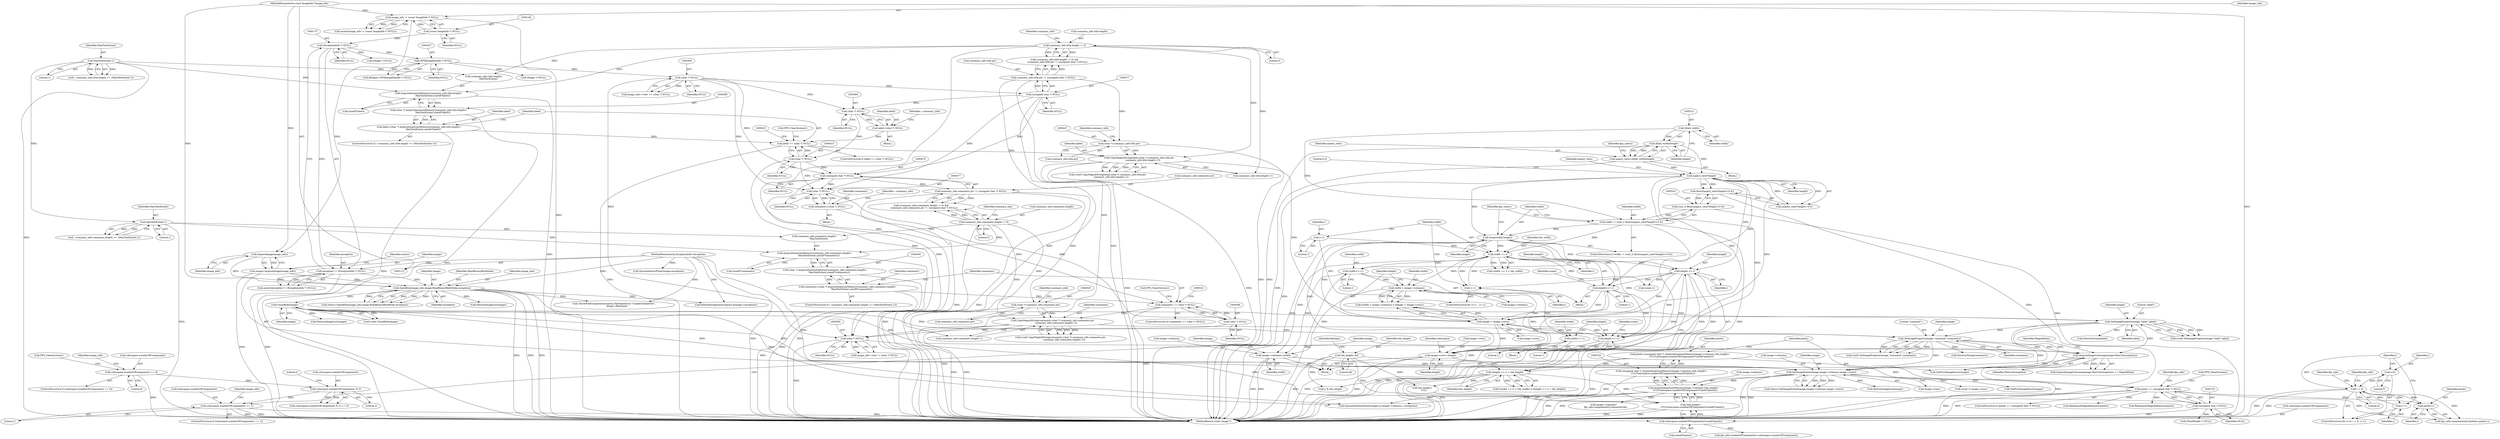 digraph "0_ImageMagick_f6e9d0d9955e85bdd7540b251cd50d598dacc5e6_19@pointer" {
"1000818" [label="(Call,pixels+i)"];
"1000720" [label="(Call,pixels == (unsigned char *) NULL)"];
"1000700" [label="(Call,pixels=(unsigned char *) AcquireQuantumMemory(image->columns,(tile_height+\n    1UL)*colorspace.numberOfComponents*sizeof(*pixels)))"];
"1000702" [label="(Call,(unsigned char *) AcquireQuantumMemory(image->columns,(tile_height+\n    1UL)*colorspace.numberOfComponents*sizeof(*pixels)))"];
"1000704" [label="(Call,AcquireQuantumMemory(image->columns,(tile_height+\n    1UL)*colorspace.numberOfComponents*sizeof(*pixels)))"];
"1000678" [label="(Call,SetImageExtent(image,image->columns,image->rows))"];
"1000535" [label="(Call,SetImageProperty(image,\"comment\",comments))"];
"1000209" [label="(Call,CloseBlob(image))"];
"1000189" [label="(Call,OpenBlob(image_info,image,ReadBinaryBlobMode,exception))"];
"1000185" [label="(Call,AcquireImage(image_info))"];
"1000145" [label="(Call,image_info != (const ImageInfo *) NULL)"];
"1000113" [label="(MethodParameterIn,const ImageInfo *image_info)"];
"1000147" [label="(Call,(const ImageInfo *) NULL)"];
"1000183" [label="(Call,image=AcquireImage(image_info))"];
"1000172" [label="(Call,exception != (ExceptionInfo *) NULL)"];
"1000114" [label="(MethodParameterIn,ExceptionInfo *exception)"];
"1000174" [label="(Call,(ExceptionInfo *) NULL)"];
"1000442" [label="(Call,SetImageProperty(image,\"label\",label))"];
"1000424" [label="(Call,CopyMagickString(label,(char *) summary_info.title.ptr,\n          summary_info.title.length+1))"];
"1000412" [label="(Call,label == (char *) NULL)"];
"1000396" [label="(Call,label=(char *) AcquireQuantumMemory(summary_info.title.length+\n            MaxTextExtent,sizeof(*label)))"];
"1000398" [label="(Call,(char *) AcquireQuantumMemory(summary_info.title.length+\n            MaxTextExtent,sizeof(*label)))"];
"1000400" [label="(Call,AcquireQuantumMemory(summary_info.title.length+\n            MaxTextExtent,sizeof(*label)))"];
"1000363" [label="(Call,summary_info.title.length != 0)"];
"1000393" [label="(Call,MaxTextExtent-1)"];
"1000381" [label="(Call,label=(char *) NULL)"];
"1000383" [label="(Call,(char *) NULL)"];
"1000303" [label="(Call,(char *) NULL)"];
"1000246" [label="(Call,(FPXImageHandle *) NULL)"];
"1000376" [label="(Call,(unsigned char *) NULL)"];
"1000414" [label="(Call,(char *) NULL)"];
"1000426" [label="(Call,(char *) summary_info.title.ptr)"];
"1000370" [label="(Call,summary_info.title.ptr != (unsigned char *) NULL)"];
"1000517" [label="(Call,CopyMagickString(comments,(char *) summary_info.comments.ptr,\n          summary_info.comments.length+1))"];
"1000505" [label="(Call,comments == (char *) NULL)"];
"1000474" [label="(Call,comments=(char *) NULL)"];
"1000476" [label="(Call,(char *) NULL)"];
"1000469" [label="(Call,(unsigned char *) NULL)"];
"1000489" [label="(Call,comments=(char *) AcquireQuantumMemory(summary_info.comments.length+\n            MaxTextExtent,sizeof(*comments)))"];
"1000491" [label="(Call,(char *) AcquireQuantumMemory(summary_info.comments.length+\n            MaxTextExtent,sizeof(*comments)))"];
"1000493" [label="(Call,AcquireQuantumMemory(summary_info.comments.length+\n            MaxTextExtent,sizeof(*comments)))"];
"1000456" [label="(Call,summary_info.comments.length != 0)"];
"1000486" [label="(Call,MaxTextExtent-1)"];
"1000507" [label="(Call,(char *) NULL)"];
"1000519" [label="(Call,(char *) summary_info.comments.ptr)"];
"1000463" [label="(Call,summary_info.comments.ptr != (unsigned char *) NULL)"];
"1000652" [label="(Call,AcquireImageColormap(image,MaxColormapSize))"];
"1000620" [label="(Call,image->columns=width)"];
"1000578" [label="(Call,width>>=1)"];
"1000552" [label="(Call,width >> i)"];
"1000329" [label="(Call,width != (size_t) floor((aspect_ratio*height)+0.5))"];
"1000311" [label="(Call,(float) width)"];
"1000331" [label="(Call,(size_t) floor((aspect_ratio*height)+0.5))"];
"1000333" [label="(Call,floor((aspect_ratio*height)+0.5))"];
"1000335" [label="(Call,aspect_ratio*height)"];
"1000308" [label="(Call,aspect_ratio=(float) width/height)"];
"1000310" [label="(Call,(float) width/height)"];
"1000339" [label="(Call,Swap(width,height))"];
"1000547" [label="(Call,i++)"];
"1000557" [label="(Call,height >> i)"];
"1000544" [label="(Call,i=1)"];
"1000596" [label="(Call,width > image->columns)"];
"1000607" [label="(Call,width>>=1)"];
"1000625" [label="(Call,image->rows=height)"];
"1000601" [label="(Call,height > image->rows)"];
"1000610" [label="(Call,height>>=1)"];
"1000581" [label="(Call,height>>=1)"];
"1000708" [label="(Call,(tile_height+\n    1UL)*colorspace.numberOfComponents*sizeof(*pixels))"];
"1000556" [label="(Call,(height >> i) < tile_height)"];
"1000241" [label="(Call,tile_height=64)"];
"1000712" [label="(Call,colorspace.numberOfComponents*sizeof(*pixels))"];
"1000644" [label="(Call,colorspace.numberOfComponents == 1)"];
"1000632" [label="(Call,colorspace.numberOfComponents % 2)"];
"1000288" [label="(Call,colorspace.numberOfComponents == 0)"];
"1000722" [label="(Call,(unsigned char *) NULL)"];
"1000591" [label="(Call,(char *) NULL)"];
"1000745" [label="(Call,i < 4)"];
"1000748" [label="(Call,i++)"];
"1000742" [label="(Call,i=0)"];
"1000422" [label="(Call,(void) CopyMagickString(label,(char *) summary_info.title.ptr,\n          summary_info.title.length+1))"];
"1000700" [label="(Call,pixels=(unsigned char *) AcquireQuantumMemory(image->columns,(tile_height+\n    1UL)*colorspace.numberOfComponents*sizeof(*pixels)))"];
"1000490" [label="(Identifier,comments)"];
"1000433" [label="(Call,summary_info.title.length+1)"];
"1000171" [label="(Call,assert(exception != (ExceptionInfo *) NULL))"];
"1000193" [label="(Identifier,exception)"];
"1000577" [label="(Block,)"];
"1000491" [label="(Call,(char *) AcquireQuantumMemory(summary_info.comments.length+\n            MaxTextExtent,sizeof(*comments)))"];
"1000387" [label="(Call,~summary_info.title.length >= (MaxTextExtent-1))"];
"1000621" [label="(Call,image->columns)"];
"1000401" [label="(Call,summary_info.title.length+\n            MaxTextExtent)"];
"1000287" [label="(ControlStructure,if (colorspace.numberOfComponents == 0))"];
"1000726" [label="(Call,FPX_ClearSystem())"];
"1000184" [label="(Identifier,image)"];
"1000400" [label="(Call,AcquireQuantumMemory(summary_info.title.length+\n            MaxTextExtent,sizeof(*label)))"];
"1000518" [label="(Identifier,comments)"];
"1000330" [label="(Identifier,width)"];
"1000799" [label="(Call,image->columns*\n      fpx_info.components[i].columnStride)"];
"1000440" [label="(Call,(void) SetImageProperty(image,\"label\",label))"];
"1000606" [label="(Block,)"];
"1000550" [label="(Call,((width >> i) < tile_width) || ((height >> i) < tile_height))"];
"1000634" [label="(Identifier,colorspace)"];
"1000479" [label="(ControlStructure,if (~summary_info.comments.length >= (MaxTextExtent-1)))"];
"1000448" [label="(Call,DestroyString(label))"];
"1000537" [label="(Literal,\"comment\")"];
"1000541" [label="(Call,DestroyString(comments))"];
"1000210" [label="(Identifier,image)"];
"1000624" [label="(Identifier,width)"];
"1000551" [label="(Call,(width >> i) < tile_width)"];
"1000243" [label="(Literal,64)"];
"1000242" [label="(Identifier,tile_height)"];
"1000272" [label="(Call,ThrowFileException(exception,FileOpenError,\"UnableToOpenFile\",\n        image->filename))"];
"1000747" [label="(Literal,4)"];
"1000186" [label="(Identifier,image_info)"];
"1000674" [label="(Call,GetFirstImageInList(image))"];
"1000507" [label="(Call,(char *) NULL)"];
"1000335" [label="(Call,aspect_ratio*height)"];
"1000336" [label="(Identifier,aspect_ratio)"];
"1000390" [label="(Identifier,~summary_info)"];
"1000608" [label="(Identifier,width)"];
"1000820" [label="(Identifier,i)"];
"1000188" [label="(Identifier,status)"];
"1000645" [label="(Call,colorspace.numberOfComponents)"];
"1000187" [label="(Call,status=OpenBlob(image_info,image,ReadBinaryBlobMode,exception))"];
"1000341" [label="(Identifier,height)"];
"1000636" [label="(Literal,2)"];
"1000742" [label="(Call,i=0)"];
"1000338" [label="(Literal,0.5)"];
"1000183" [label="(Call,image=AcquireImage(image_info))"];
"1000611" [label="(Identifier,height)"];
"1000328" [label="(ControlStructure,if (width != (size_t) floor((aspect_ratio*height)+0.5)))"];
"1000301" [label="(Identifier,image_info)"];
"1000486" [label="(Call,MaxTextExtent-1)"];
"1000601" [label="(Call,height > image->rows)"];
"1000517" [label="(Call,CopyMagickString(comments,(char *) summary_info.comments.ptr,\n          summary_info.comments.length+1))"];
"1000545" [label="(Identifier,i)"];
"1000538" [label="(Identifier,comments)"];
"1000475" [label="(Identifier,comments)"];
"1000736" [label="(Identifier,fpx_info)"];
"1000471" [label="(Identifier,NULL)"];
"1000314" [label="(Identifier,height)"];
"1000172" [label="(Call,exception != (ExceptionInfo *) NULL)"];
"1000722" [label="(Call,(unsigned char *) NULL)"];
"1000556" [label="(Call,(height >> i) < tile_height)"];
"1000382" [label="(Identifier,label)"];
"1000244" [label="(Call,flashpix=(FPXImageHandle *) NULL)"];
"1000281" [label="(Call,DestroyImageList(image))"];
"1000413" [label="(Identifier,label)"];
"1000603" [label="(Call,image->rows)"];
"1000743" [label="(Identifier,i)"];
"1000174" [label="(Call,(ExceptionInfo *) NULL)"];
"1001037" [label="(Call,RelinquishMagickMemory(pixels))"];
"1000248" [label="(Identifier,NULL)"];
"1000204" [label="(Call,(Image *) NULL)"];
"1000629" [label="(Identifier,height)"];
"1000288" [label="(Call,colorspace.numberOfComponents == 0)"];
"1000955" [label="(Call,y % tile_height)"];
"1000596" [label="(Call,width > image->columns)"];
"1000678" [label="(Call,SetImageExtent(image,image->columns,image->rows))"];
"1000176" [label="(Identifier,NULL)"];
"1000478" [label="(Identifier,NULL)"];
"1000362" [label="(Call,(summary_info.title.length != 0) &&\n        (summary_info.title.ptr != (unsigned char *) NULL))"];
"1000147" [label="(Call,(const ImageInfo *) NULL)"];
"1000708" [label="(Call,(tile_height+\n    1UL)*colorspace.numberOfComponents*sizeof(*pixels))"];
"1000146" [label="(Identifier,image_info)"];
"1000536" [label="(Identifier,image)"];
"1000933" [label="(Call,QueueAuthenticPixels(image,0,y,image->columns,1,exception))"];
"1000716" [label="(Call,sizeof(*pixels))"];
"1000744" [label="(Literal,0)"];
"1000643" [label="(ControlStructure,if (colorspace.numberOfComponents == 1))"];
"1000414" [label="(Call,(char *) NULL)"];
"1000306" [label="(Block,)"];
"1000691" [label="(Call,InheritException(exception,&image->exception))"];
"1000810" [label="(Call,fpx_info.components[i].theData=pixels+i)"];
"1000676" [label="(Call,status=SetImageExtent(image,image->columns,image->rows))"];
"1000555" [label="(Identifier,tile_width)"];
"1000609" [label="(Literal,1)"];
"1000474" [label="(Call,comments=(char *) NULL)"];
"1000543" [label="(ControlStructure,for (i=1; ; i++))"];
"1000408" [label="(Call,sizeof(*label))"];
"1000552" [label="(Call,width >> i)"];
"1000241" [label="(Call,tile_height=64)"];
"1000311" [label="(Call,(float) width)"];
"1000712" [label="(Call,colorspace.numberOfComponents*sizeof(*pixels))"];
"1000597" [label="(Identifier,width)"];
"1000548" [label="(Identifier,i)"];
"1000633" [label="(Call,colorspace.numberOfComponents)"];
"1000745" [label="(Call,i < 4)"];
"1000292" [label="(Literal,0)"];
"1000529" [label="(Identifier,summary_info)"];
"1000578" [label="(Call,width>>=1)"];
"1000544" [label="(Call,i=1)"];
"1000713" [label="(Call,colorspace.numberOfComponents)"];
"1000626" [label="(Call,image->rows)"];
"1000704" [label="(Call,AcquireQuantumMemory(image->columns,(tile_height+\n    1UL)*colorspace.numberOfComponents*sizeof(*pixels)))"];
"1000535" [label="(Call,SetImageProperty(image,\"comment\",comments))"];
"1000284" [label="(Call,(Image *) NULL)"];
"1000464" [label="(Call,summary_info.comments.ptr)"];
"1000610" [label="(Call,height>>=1)"];
"1000371" [label="(Call,summary_info.title.ptr)"];
"1000115" [label="(Block,)"];
"1000724" [label="(Identifier,NULL)"];
"1000526" [label="(Call,summary_info.comments.length+1)"];
"1000521" [label="(Call,summary_info.comments.ptr)"];
"1000331" [label="(Call,(size_t) floor((aspect_ratio*height)+0.5))"];
"1000654" [label="(Identifier,MaxColormapSize)"];
"1000337" [label="(Identifier,height)"];
"1000546" [label="(Literal,1)"];
"1000581" [label="(Call,height>>=1)"];
"1000416" [label="(Identifier,NULL)"];
"1000637" [label="(Literal,0)"];
"1000173" [label="(Identifier,exception)"];
"1001194" [label="(Call,SyncAuthenticPixels(image,exception))"];
"1000719" [label="(ControlStructure,if (pixels == (unsigned char *) NULL))"];
"1000680" [label="(Call,image->columns)"];
"1000376" [label="(Call,(unsigned char *) NULL)"];
"1000720" [label="(Call,pixels == (unsigned char *) NULL)"];
"1000299" [label="(Call,image_info->view == (char *) NULL)"];
"1000511" [label="(Call,FPX_ClearSystem())"];
"1000648" [label="(Literal,1)"];
"1000113" [label="(MethodParameterIn,const ImageInfo *image_info)"];
"1000428" [label="(Call,summary_info.title.ptr)"];
"1000945" [label="(Call,(PixelPacket *) NULL)"];
"1000748" [label="(Call,i++)"];
"1000385" [label="(Identifier,NULL)"];
"1000386" [label="(ControlStructure,if (~summary_info.title.length >= (MaxTextExtent-1)))"];
"1000505" [label="(Call,comments == (char *) NULL)"];
"1000515" [label="(Call,(void) CopyMagickString(comments,(char *) summary_info.comments.ptr,\n          summary_info.comments.length+1))"];
"1000558" [label="(Identifier,height)"];
"1000425" [label="(Identifier,label)"];
"1000559" [label="(Identifier,i)"];
"1000334" [label="(Call,(aspect_ratio*height)+0.5)"];
"1000309" [label="(Identifier,aspect_ratio)"];
"1000144" [label="(Call,assert(image_info != (const ImageInfo *) NULL))"];
"1000489" [label="(Call,comments=(char *) AcquireQuantumMemory(summary_info.comments.length+\n            MaxTextExtent,sizeof(*comments)))"];
"1000488" [label="(Literal,1)"];
"1000587" [label="(Call,image_info->size != (char *) NULL)"];
"1000436" [label="(Identifier,summary_info)"];
"1000472" [label="(Block,)"];
"1000476" [label="(Call,(char *) NULL)"];
"1000554" [label="(Identifier,i)"];
"1000580" [label="(Literal,1)"];
"1000316" [label="(Identifier,fpx_status)"];
"1000305" [label="(Identifier,NULL)"];
"1000289" [label="(Call,colorspace.numberOfComponents)"];
"1000826" [label="(Identifier,fpx_info)"];
"1000339" [label="(Call,Swap(width,height))"];
"1000504" [label="(ControlStructure,if (comments == (char *) NULL))"];
"1000394" [label="(Identifier,MaxTextExtent)"];
"1000303" [label="(Call,(char *) NULL)"];
"1000466" [label="(Identifier,summary_info)"];
"1000741" [label="(ControlStructure,for (i=0; i < 4; i++))"];
"1000443" [label="(Identifier,image)"];
"1000294" [label="(Call,FPX_ClearSystem())"];
"1000734" [label="(Call,fpx_info.numberOfComponents=colorspace.numberOfComponents)"];
"1000370" [label="(Call,summary_info.title.ptr != (unsigned char *) NULL)"];
"1000383" [label="(Call,(char *) NULL)"];
"1000698" [label="(Call,DestroyImageList(image))"];
"1000364" [label="(Call,summary_info.title.length)"];
"1000373" [label="(Identifier,summary_info)"];
"1000412" [label="(Call,label == (char *) NULL)"];
"1000509" [label="(Identifier,NULL)"];
"1000627" [label="(Identifier,image)"];
"1000340" [label="(Identifier,width)"];
"1000192" [label="(Identifier,ReadBinaryBlobMode)"];
"1000607" [label="(Call,width>>=1)"];
"1000818" [label="(Call,pixels+i)"];
"1000705" [label="(Call,image->columns)"];
"1000480" [label="(Call,~summary_info.comments.length >= (MaxTextExtent-1))"];
"1000595" [label="(Call,(width > image->columns) || (height > image->rows))"];
"1000557" [label="(Call,height >> i)"];
"1000424" [label="(Call,CopyMagickString(label,(char *) summary_info.title.ptr,\n          summary_info.title.length+1))"];
"1000343" [label="(Identifier,fpx_status)"];
"1000553" [label="(Identifier,width)"];
"1000245" [label="(Identifier,flashpix)"];
"1000533" [label="(Call,(void) SetImageProperty(image,\"comment\",comments))"];
"1000579" [label="(Identifier,width)"];
"1001219" [label="(Call,RelinquishMagickMemory(pixels))"];
"1000493" [label="(Call,AcquireQuantumMemory(summary_info.comments.length+\n            MaxTextExtent,sizeof(*comments)))"];
"1000444" [label="(Literal,\"label\")"];
"1000363" [label="(Call,summary_info.title.length != 0)"];
"1000583" [label="(Literal,1)"];
"1000457" [label="(Call,summary_info.comments.length)"];
"1000397" [label="(Identifier,label)"];
"1000562" [label="(Call,scene=i)"];
"1000469" [label="(Call,(unsigned char *) NULL)"];
"1000923" [label="(Call,(ssize_t) image->rows)"];
"1000598" [label="(Call,image->columns)"];
"1000632" [label="(Call,colorspace.numberOfComponents % 2)"];
"1000398" [label="(Call,(char *) AcquireQuantumMemory(summary_info.title.length+\n            MaxTextExtent,sizeof(*label)))"];
"1000702" [label="(Call,(unsigned char *) AcquireQuantumMemory(image->columns,(tile_height+\n    1UL)*colorspace.numberOfComponents*sizeof(*pixels)))"];
"1000593" [label="(Identifier,NULL)"];
"1000612" [label="(Literal,1)"];
"1000209" [label="(Call,CloseBlob(image))"];
"1000246" [label="(Call,(FPXImageHandle *) NULL)"];
"1000445" [label="(Identifier,label)"];
"1000145" [label="(Call,image_info != (const ImageInfo *) NULL)"];
"1000381" [label="(Call,label=(char *) NULL)"];
"1000455" [label="(Call,(summary_info.comments.length != 0) &&\n        (summary_info.comments.ptr != (unsigned char *) NULL))"];
"1000369" [label="(Literal,0)"];
"1000207" [label="(Call,(void) CloseBlob(image))"];
"1000456" [label="(Call,summary_info.comments.length != 0)"];
"1000185" [label="(Call,AcquireImage(image_info))"];
"1000651" [label="(Call,AcquireImageColormap(image,MaxColormapSize) == MagickFalse)"];
"1000631" [label="(Call,(colorspace.numberOfComponents % 2) == 0)"];
"1000614" [label="(Identifier,scene)"];
"1000308" [label="(Call,aspect_ratio=(float) width/height)"];
"1000149" [label="(Identifier,NULL)"];
"1000591" [label="(Call,(char *) NULL)"];
"1000201" [label="(Call,DestroyImageList(image))"];
"1000602" [label="(Identifier,height)"];
"1000652" [label="(Call,AcquireImageColormap(image,MaxColormapSize))"];
"1000483" [label="(Identifier,~summary_info)"];
"1000494" [label="(Call,summary_info.comments.length+\n            MaxTextExtent)"];
"1000462" [label="(Literal,0)"];
"1000519" [label="(Call,(char *) summary_info.comments.ptr)"];
"1000664" [label="(Identifier,image_info)"];
"1000329" [label="(Call,width != (size_t) floor((aspect_ratio*height)+0.5))"];
"1000644" [label="(Call,colorspace.numberOfComponents == 1)"];
"1000442" [label="(Call,SetImageProperty(image,\"label\",label))"];
"1000620" [label="(Call,image->columns=width)"];
"1000189" [label="(Call,OpenBlob(image_info,image,ReadBinaryBlobMode,exception))"];
"1000396" [label="(Call,label=(char *) AcquireQuantumMemory(summary_info.title.length+\n            MaxTextExtent,sizeof(*label)))"];
"1000393" [label="(Call,MaxTextExtent-1)"];
"1000506" [label="(Identifier,comments)"];
"1001229" [label="(MethodReturn,static Image *)"];
"1000114" [label="(MethodParameterIn,ExceptionInfo *exception)"];
"1000395" [label="(Literal,1)"];
"1000190" [label="(Identifier,image_info)"];
"1000313" [label="(Identifier,width)"];
"1000655" [label="(Identifier,MagickFalse)"];
"1000746" [label="(Identifier,i)"];
"1000418" [label="(Call,FPX_ClearSystem())"];
"1000463" [label="(Call,summary_info.comments.ptr != (unsigned char *) NULL)"];
"1000310" [label="(Call,(float) width/height)"];
"1000721" [label="(Identifier,pixels)"];
"1000819" [label="(Identifier,pixels)"];
"1000191" [label="(Identifier,image)"];
"1000560" [label="(Identifier,tile_height)"];
"1000709" [label="(Call,tile_height+\n    1UL)"];
"1000379" [label="(Block,)"];
"1000378" [label="(Identifier,NULL)"];
"1000756" [label="(Identifier,fpx_info)"];
"1001227" [label="(Call,GetFirstImageInList(image))"];
"1000547" [label="(Call,i++)"];
"1000426" [label="(Call,(char *) summary_info.title.ptr)"];
"1000749" [label="(Identifier,i)"];
"1000501" [label="(Call,sizeof(*comments))"];
"1000333" [label="(Call,floor((aspect_ratio*height)+0.5))"];
"1000585" [label="(Identifier,scene)"];
"1000701" [label="(Identifier,pixels)"];
"1000625" [label="(Call,image->rows=height)"];
"1000683" [label="(Call,image->rows)"];
"1000679" [label="(Identifier,image)"];
"1000487" [label="(Identifier,MaxTextExtent)"];
"1000653" [label="(Identifier,image)"];
"1000582" [label="(Identifier,height)"];
"1000411" [label="(ControlStructure,if (label == (char *) NULL))"];
"1000818" -> "1000810"  [label="AST: "];
"1000818" -> "1000820"  [label="CFG: "];
"1000819" -> "1000818"  [label="AST: "];
"1000820" -> "1000818"  [label="AST: "];
"1000810" -> "1000818"  [label="CFG: "];
"1000720" -> "1000818"  [label="DDG: "];
"1000745" -> "1000818"  [label="DDG: "];
"1000720" -> "1000719"  [label="AST: "];
"1000720" -> "1000722"  [label="CFG: "];
"1000721" -> "1000720"  [label="AST: "];
"1000722" -> "1000720"  [label="AST: "];
"1000726" -> "1000720"  [label="CFG: "];
"1000736" -> "1000720"  [label="CFG: "];
"1000720" -> "1001229"  [label="DDG: "];
"1000720" -> "1001229"  [label="DDG: "];
"1000700" -> "1000720"  [label="DDG: "];
"1000722" -> "1000720"  [label="DDG: "];
"1000720" -> "1000810"  [label="DDG: "];
"1000720" -> "1001037"  [label="DDG: "];
"1000720" -> "1001219"  [label="DDG: "];
"1000700" -> "1000115"  [label="AST: "];
"1000700" -> "1000702"  [label="CFG: "];
"1000701" -> "1000700"  [label="AST: "];
"1000702" -> "1000700"  [label="AST: "];
"1000721" -> "1000700"  [label="CFG: "];
"1000700" -> "1001229"  [label="DDG: "];
"1000702" -> "1000700"  [label="DDG: "];
"1000702" -> "1000704"  [label="CFG: "];
"1000703" -> "1000702"  [label="AST: "];
"1000704" -> "1000702"  [label="AST: "];
"1000702" -> "1001229"  [label="DDG: "];
"1000704" -> "1000702"  [label="DDG: "];
"1000704" -> "1000702"  [label="DDG: "];
"1000704" -> "1000708"  [label="CFG: "];
"1000705" -> "1000704"  [label="AST: "];
"1000708" -> "1000704"  [label="AST: "];
"1000704" -> "1001229"  [label="DDG: "];
"1000704" -> "1001229"  [label="DDG: "];
"1000678" -> "1000704"  [label="DDG: "];
"1000708" -> "1000704"  [label="DDG: "];
"1000708" -> "1000704"  [label="DDG: "];
"1000704" -> "1000799"  [label="DDG: "];
"1000704" -> "1000933"  [label="DDG: "];
"1000678" -> "1000676"  [label="AST: "];
"1000678" -> "1000683"  [label="CFG: "];
"1000679" -> "1000678"  [label="AST: "];
"1000680" -> "1000678"  [label="AST: "];
"1000683" -> "1000678"  [label="AST: "];
"1000676" -> "1000678"  [label="CFG: "];
"1000678" -> "1001229"  [label="DDG: "];
"1000678" -> "1001229"  [label="DDG: "];
"1000678" -> "1000676"  [label="DDG: "];
"1000678" -> "1000676"  [label="DDG: "];
"1000678" -> "1000676"  [label="DDG: "];
"1000535" -> "1000678"  [label="DDG: "];
"1000652" -> "1000678"  [label="DDG: "];
"1000209" -> "1000678"  [label="DDG: "];
"1000442" -> "1000678"  [label="DDG: "];
"1000620" -> "1000678"  [label="DDG: "];
"1000625" -> "1000678"  [label="DDG: "];
"1000678" -> "1000698"  [label="DDG: "];
"1000678" -> "1000923"  [label="DDG: "];
"1000678" -> "1000933"  [label="DDG: "];
"1000678" -> "1001227"  [label="DDG: "];
"1000535" -> "1000533"  [label="AST: "];
"1000535" -> "1000538"  [label="CFG: "];
"1000536" -> "1000535"  [label="AST: "];
"1000537" -> "1000535"  [label="AST: "];
"1000538" -> "1000535"  [label="AST: "];
"1000533" -> "1000535"  [label="CFG: "];
"1000535" -> "1000533"  [label="DDG: "];
"1000535" -> "1000533"  [label="DDG: "];
"1000535" -> "1000533"  [label="DDG: "];
"1000209" -> "1000535"  [label="DDG: "];
"1000442" -> "1000535"  [label="DDG: "];
"1000517" -> "1000535"  [label="DDG: "];
"1000535" -> "1000541"  [label="DDG: "];
"1000535" -> "1000652"  [label="DDG: "];
"1000535" -> "1000674"  [label="DDG: "];
"1000209" -> "1000207"  [label="AST: "];
"1000209" -> "1000210"  [label="CFG: "];
"1000210" -> "1000209"  [label="AST: "];
"1000207" -> "1000209"  [label="CFG: "];
"1000209" -> "1000207"  [label="DDG: "];
"1000189" -> "1000209"  [label="DDG: "];
"1000209" -> "1000281"  [label="DDG: "];
"1000209" -> "1000442"  [label="DDG: "];
"1000209" -> "1000652"  [label="DDG: "];
"1000209" -> "1000674"  [label="DDG: "];
"1000189" -> "1000187"  [label="AST: "];
"1000189" -> "1000193"  [label="CFG: "];
"1000190" -> "1000189"  [label="AST: "];
"1000191" -> "1000189"  [label="AST: "];
"1000192" -> "1000189"  [label="AST: "];
"1000193" -> "1000189"  [label="AST: "];
"1000187" -> "1000189"  [label="CFG: "];
"1000189" -> "1001229"  [label="DDG: "];
"1000189" -> "1001229"  [label="DDG: "];
"1000189" -> "1001229"  [label="DDG: "];
"1000189" -> "1000187"  [label="DDG: "];
"1000189" -> "1000187"  [label="DDG: "];
"1000189" -> "1000187"  [label="DDG: "];
"1000189" -> "1000187"  [label="DDG: "];
"1000185" -> "1000189"  [label="DDG: "];
"1000113" -> "1000189"  [label="DDG: "];
"1000183" -> "1000189"  [label="DDG: "];
"1000172" -> "1000189"  [label="DDG: "];
"1000114" -> "1000189"  [label="DDG: "];
"1000189" -> "1000201"  [label="DDG: "];
"1000189" -> "1000272"  [label="DDG: "];
"1000189" -> "1000691"  [label="DDG: "];
"1000189" -> "1000933"  [label="DDG: "];
"1000185" -> "1000183"  [label="AST: "];
"1000185" -> "1000186"  [label="CFG: "];
"1000186" -> "1000185"  [label="AST: "];
"1000183" -> "1000185"  [label="CFG: "];
"1000185" -> "1000183"  [label="DDG: "];
"1000145" -> "1000185"  [label="DDG: "];
"1000113" -> "1000185"  [label="DDG: "];
"1000145" -> "1000144"  [label="AST: "];
"1000145" -> "1000147"  [label="CFG: "];
"1000146" -> "1000145"  [label="AST: "];
"1000147" -> "1000145"  [label="AST: "];
"1000144" -> "1000145"  [label="CFG: "];
"1000145" -> "1001229"  [label="DDG: "];
"1000145" -> "1000144"  [label="DDG: "];
"1000145" -> "1000144"  [label="DDG: "];
"1000113" -> "1000145"  [label="DDG: "];
"1000147" -> "1000145"  [label="DDG: "];
"1000113" -> "1000112"  [label="AST: "];
"1000113" -> "1001229"  [label="DDG: "];
"1000147" -> "1000149"  [label="CFG: "];
"1000148" -> "1000147"  [label="AST: "];
"1000149" -> "1000147"  [label="AST: "];
"1000147" -> "1000174"  [label="DDG: "];
"1000183" -> "1000115"  [label="AST: "];
"1000184" -> "1000183"  [label="AST: "];
"1000188" -> "1000183"  [label="CFG: "];
"1000183" -> "1001229"  [label="DDG: "];
"1000172" -> "1000171"  [label="AST: "];
"1000172" -> "1000174"  [label="CFG: "];
"1000173" -> "1000172"  [label="AST: "];
"1000174" -> "1000172"  [label="AST: "];
"1000171" -> "1000172"  [label="CFG: "];
"1000172" -> "1001229"  [label="DDG: "];
"1000172" -> "1000171"  [label="DDG: "];
"1000172" -> "1000171"  [label="DDG: "];
"1000114" -> "1000172"  [label="DDG: "];
"1000174" -> "1000172"  [label="DDG: "];
"1000114" -> "1000112"  [label="AST: "];
"1000114" -> "1001229"  [label="DDG: "];
"1000114" -> "1000272"  [label="DDG: "];
"1000114" -> "1000691"  [label="DDG: "];
"1000114" -> "1000933"  [label="DDG: "];
"1000114" -> "1001194"  [label="DDG: "];
"1000174" -> "1000176"  [label="CFG: "];
"1000175" -> "1000174"  [label="AST: "];
"1000176" -> "1000174"  [label="AST: "];
"1000174" -> "1000204"  [label="DDG: "];
"1000174" -> "1000246"  [label="DDG: "];
"1000442" -> "1000440"  [label="AST: "];
"1000442" -> "1000445"  [label="CFG: "];
"1000443" -> "1000442"  [label="AST: "];
"1000444" -> "1000442"  [label="AST: "];
"1000445" -> "1000442"  [label="AST: "];
"1000440" -> "1000442"  [label="CFG: "];
"1000442" -> "1000440"  [label="DDG: "];
"1000442" -> "1000440"  [label="DDG: "];
"1000442" -> "1000440"  [label="DDG: "];
"1000424" -> "1000442"  [label="DDG: "];
"1000442" -> "1000448"  [label="DDG: "];
"1000442" -> "1000652"  [label="DDG: "];
"1000442" -> "1000674"  [label="DDG: "];
"1000424" -> "1000422"  [label="AST: "];
"1000424" -> "1000433"  [label="CFG: "];
"1000425" -> "1000424"  [label="AST: "];
"1000426" -> "1000424"  [label="AST: "];
"1000433" -> "1000424"  [label="AST: "];
"1000422" -> "1000424"  [label="CFG: "];
"1000424" -> "1001229"  [label="DDG: "];
"1000424" -> "1001229"  [label="DDG: "];
"1000424" -> "1000422"  [label="DDG: "];
"1000424" -> "1000422"  [label="DDG: "];
"1000424" -> "1000422"  [label="DDG: "];
"1000412" -> "1000424"  [label="DDG: "];
"1000426" -> "1000424"  [label="DDG: "];
"1000363" -> "1000424"  [label="DDG: "];
"1000412" -> "1000411"  [label="AST: "];
"1000412" -> "1000414"  [label="CFG: "];
"1000413" -> "1000412"  [label="AST: "];
"1000414" -> "1000412"  [label="AST: "];
"1000418" -> "1000412"  [label="CFG: "];
"1000423" -> "1000412"  [label="CFG: "];
"1000412" -> "1001229"  [label="DDG: "];
"1000396" -> "1000412"  [label="DDG: "];
"1000381" -> "1000412"  [label="DDG: "];
"1000414" -> "1000412"  [label="DDG: "];
"1000396" -> "1000386"  [label="AST: "];
"1000396" -> "1000398"  [label="CFG: "];
"1000397" -> "1000396"  [label="AST: "];
"1000398" -> "1000396"  [label="AST: "];
"1000413" -> "1000396"  [label="CFG: "];
"1000396" -> "1001229"  [label="DDG: "];
"1000398" -> "1000396"  [label="DDG: "];
"1000398" -> "1000400"  [label="CFG: "];
"1000399" -> "1000398"  [label="AST: "];
"1000400" -> "1000398"  [label="AST: "];
"1000398" -> "1001229"  [label="DDG: "];
"1000400" -> "1000398"  [label="DDG: "];
"1000400" -> "1000408"  [label="CFG: "];
"1000401" -> "1000400"  [label="AST: "];
"1000408" -> "1000400"  [label="AST: "];
"1000400" -> "1001229"  [label="DDG: "];
"1000363" -> "1000400"  [label="DDG: "];
"1000393" -> "1000400"  [label="DDG: "];
"1000363" -> "1000362"  [label="AST: "];
"1000363" -> "1000369"  [label="CFG: "];
"1000364" -> "1000363"  [label="AST: "];
"1000369" -> "1000363"  [label="AST: "];
"1000373" -> "1000363"  [label="CFG: "];
"1000362" -> "1000363"  [label="CFG: "];
"1000363" -> "1001229"  [label="DDG: "];
"1000363" -> "1000362"  [label="DDG: "];
"1000363" -> "1000362"  [label="DDG: "];
"1000363" -> "1000401"  [label="DDG: "];
"1000363" -> "1000433"  [label="DDG: "];
"1000393" -> "1000387"  [label="AST: "];
"1000393" -> "1000395"  [label="CFG: "];
"1000394" -> "1000393"  [label="AST: "];
"1000395" -> "1000393"  [label="AST: "];
"1000387" -> "1000393"  [label="CFG: "];
"1000393" -> "1001229"  [label="DDG: "];
"1000393" -> "1000387"  [label="DDG: "];
"1000393" -> "1000387"  [label="DDG: "];
"1000393" -> "1000401"  [label="DDG: "];
"1000393" -> "1000486"  [label="DDG: "];
"1000381" -> "1000379"  [label="AST: "];
"1000381" -> "1000383"  [label="CFG: "];
"1000382" -> "1000381"  [label="AST: "];
"1000383" -> "1000381"  [label="AST: "];
"1000390" -> "1000381"  [label="CFG: "];
"1000383" -> "1000381"  [label="DDG: "];
"1000383" -> "1000385"  [label="CFG: "];
"1000384" -> "1000383"  [label="AST: "];
"1000385" -> "1000383"  [label="AST: "];
"1000303" -> "1000383"  [label="DDG: "];
"1000376" -> "1000383"  [label="DDG: "];
"1000383" -> "1000414"  [label="DDG: "];
"1000303" -> "1000299"  [label="AST: "];
"1000303" -> "1000305"  [label="CFG: "];
"1000304" -> "1000303"  [label="AST: "];
"1000305" -> "1000303"  [label="AST: "];
"1000299" -> "1000303"  [label="CFG: "];
"1000303" -> "1000299"  [label="DDG: "];
"1000246" -> "1000303"  [label="DDG: "];
"1000303" -> "1000376"  [label="DDG: "];
"1000303" -> "1000469"  [label="DDG: "];
"1000303" -> "1000476"  [label="DDG: "];
"1000303" -> "1000591"  [label="DDG: "];
"1000246" -> "1000244"  [label="AST: "];
"1000246" -> "1000248"  [label="CFG: "];
"1000247" -> "1000246"  [label="AST: "];
"1000248" -> "1000246"  [label="AST: "];
"1000244" -> "1000246"  [label="CFG: "];
"1000246" -> "1000244"  [label="DDG: "];
"1000246" -> "1000284"  [label="DDG: "];
"1000376" -> "1000370"  [label="AST: "];
"1000376" -> "1000378"  [label="CFG: "];
"1000377" -> "1000376"  [label="AST: "];
"1000378" -> "1000376"  [label="AST: "];
"1000370" -> "1000376"  [label="CFG: "];
"1000376" -> "1000370"  [label="DDG: "];
"1000376" -> "1000469"  [label="DDG: "];
"1000376" -> "1000476"  [label="DDG: "];
"1000376" -> "1000591"  [label="DDG: "];
"1000414" -> "1000416"  [label="CFG: "];
"1000415" -> "1000414"  [label="AST: "];
"1000416" -> "1000414"  [label="AST: "];
"1000414" -> "1000469"  [label="DDG: "];
"1000414" -> "1000476"  [label="DDG: "];
"1000414" -> "1000591"  [label="DDG: "];
"1000426" -> "1000428"  [label="CFG: "];
"1000427" -> "1000426"  [label="AST: "];
"1000428" -> "1000426"  [label="AST: "];
"1000436" -> "1000426"  [label="CFG: "];
"1000426" -> "1001229"  [label="DDG: "];
"1000370" -> "1000426"  [label="DDG: "];
"1000370" -> "1000362"  [label="AST: "];
"1000371" -> "1000370"  [label="AST: "];
"1000362" -> "1000370"  [label="CFG: "];
"1000370" -> "1001229"  [label="DDG: "];
"1000370" -> "1001229"  [label="DDG: "];
"1000370" -> "1000362"  [label="DDG: "];
"1000370" -> "1000362"  [label="DDG: "];
"1000517" -> "1000515"  [label="AST: "];
"1000517" -> "1000526"  [label="CFG: "];
"1000518" -> "1000517"  [label="AST: "];
"1000519" -> "1000517"  [label="AST: "];
"1000526" -> "1000517"  [label="AST: "];
"1000515" -> "1000517"  [label="CFG: "];
"1000517" -> "1001229"  [label="DDG: "];
"1000517" -> "1001229"  [label="DDG: "];
"1000517" -> "1000515"  [label="DDG: "];
"1000517" -> "1000515"  [label="DDG: "];
"1000517" -> "1000515"  [label="DDG: "];
"1000505" -> "1000517"  [label="DDG: "];
"1000519" -> "1000517"  [label="DDG: "];
"1000456" -> "1000517"  [label="DDG: "];
"1000505" -> "1000504"  [label="AST: "];
"1000505" -> "1000507"  [label="CFG: "];
"1000506" -> "1000505"  [label="AST: "];
"1000507" -> "1000505"  [label="AST: "];
"1000511" -> "1000505"  [label="CFG: "];
"1000516" -> "1000505"  [label="CFG: "];
"1000505" -> "1001229"  [label="DDG: "];
"1000474" -> "1000505"  [label="DDG: "];
"1000489" -> "1000505"  [label="DDG: "];
"1000507" -> "1000505"  [label="DDG: "];
"1000474" -> "1000472"  [label="AST: "];
"1000474" -> "1000476"  [label="CFG: "];
"1000475" -> "1000474"  [label="AST: "];
"1000476" -> "1000474"  [label="AST: "];
"1000483" -> "1000474"  [label="CFG: "];
"1000476" -> "1000474"  [label="DDG: "];
"1000476" -> "1000478"  [label="CFG: "];
"1000477" -> "1000476"  [label="AST: "];
"1000478" -> "1000476"  [label="AST: "];
"1000469" -> "1000476"  [label="DDG: "];
"1000476" -> "1000507"  [label="DDG: "];
"1000469" -> "1000463"  [label="AST: "];
"1000469" -> "1000471"  [label="CFG: "];
"1000470" -> "1000469"  [label="AST: "];
"1000471" -> "1000469"  [label="AST: "];
"1000463" -> "1000469"  [label="CFG: "];
"1000469" -> "1000463"  [label="DDG: "];
"1000469" -> "1000591"  [label="DDG: "];
"1000489" -> "1000479"  [label="AST: "];
"1000489" -> "1000491"  [label="CFG: "];
"1000490" -> "1000489"  [label="AST: "];
"1000491" -> "1000489"  [label="AST: "];
"1000506" -> "1000489"  [label="CFG: "];
"1000489" -> "1001229"  [label="DDG: "];
"1000491" -> "1000489"  [label="DDG: "];
"1000491" -> "1000493"  [label="CFG: "];
"1000492" -> "1000491"  [label="AST: "];
"1000493" -> "1000491"  [label="AST: "];
"1000491" -> "1001229"  [label="DDG: "];
"1000493" -> "1000491"  [label="DDG: "];
"1000493" -> "1000501"  [label="CFG: "];
"1000494" -> "1000493"  [label="AST: "];
"1000501" -> "1000493"  [label="AST: "];
"1000493" -> "1001229"  [label="DDG: "];
"1000456" -> "1000493"  [label="DDG: "];
"1000486" -> "1000493"  [label="DDG: "];
"1000456" -> "1000455"  [label="AST: "];
"1000456" -> "1000462"  [label="CFG: "];
"1000457" -> "1000456"  [label="AST: "];
"1000462" -> "1000456"  [label="AST: "];
"1000466" -> "1000456"  [label="CFG: "];
"1000455" -> "1000456"  [label="CFG: "];
"1000456" -> "1001229"  [label="DDG: "];
"1000456" -> "1000455"  [label="DDG: "];
"1000456" -> "1000455"  [label="DDG: "];
"1000456" -> "1000494"  [label="DDG: "];
"1000456" -> "1000526"  [label="DDG: "];
"1000486" -> "1000480"  [label="AST: "];
"1000486" -> "1000488"  [label="CFG: "];
"1000487" -> "1000486"  [label="AST: "];
"1000488" -> "1000486"  [label="AST: "];
"1000480" -> "1000486"  [label="CFG: "];
"1000486" -> "1001229"  [label="DDG: "];
"1000486" -> "1000480"  [label="DDG: "];
"1000486" -> "1000480"  [label="DDG: "];
"1000486" -> "1000494"  [label="DDG: "];
"1000507" -> "1000509"  [label="CFG: "];
"1000508" -> "1000507"  [label="AST: "];
"1000509" -> "1000507"  [label="AST: "];
"1000507" -> "1000591"  [label="DDG: "];
"1000519" -> "1000521"  [label="CFG: "];
"1000520" -> "1000519"  [label="AST: "];
"1000521" -> "1000519"  [label="AST: "];
"1000529" -> "1000519"  [label="CFG: "];
"1000519" -> "1001229"  [label="DDG: "];
"1000463" -> "1000519"  [label="DDG: "];
"1000463" -> "1000455"  [label="AST: "];
"1000464" -> "1000463"  [label="AST: "];
"1000455" -> "1000463"  [label="CFG: "];
"1000463" -> "1001229"  [label="DDG: "];
"1000463" -> "1001229"  [label="DDG: "];
"1000463" -> "1000455"  [label="DDG: "];
"1000463" -> "1000455"  [label="DDG: "];
"1000652" -> "1000651"  [label="AST: "];
"1000652" -> "1000654"  [label="CFG: "];
"1000653" -> "1000652"  [label="AST: "];
"1000654" -> "1000652"  [label="AST: "];
"1000655" -> "1000652"  [label="CFG: "];
"1000652" -> "1001229"  [label="DDG: "];
"1000652" -> "1000651"  [label="DDG: "];
"1000652" -> "1000651"  [label="DDG: "];
"1000652" -> "1000674"  [label="DDG: "];
"1000620" -> "1000115"  [label="AST: "];
"1000620" -> "1000624"  [label="CFG: "];
"1000621" -> "1000620"  [label="AST: "];
"1000624" -> "1000620"  [label="AST: "];
"1000627" -> "1000620"  [label="CFG: "];
"1000620" -> "1001229"  [label="DDG: "];
"1000620" -> "1001229"  [label="DDG: "];
"1000578" -> "1000620"  [label="DDG: "];
"1000552" -> "1000620"  [label="DDG: "];
"1000596" -> "1000620"  [label="DDG: "];
"1000578" -> "1000577"  [label="AST: "];
"1000578" -> "1000580"  [label="CFG: "];
"1000579" -> "1000578"  [label="AST: "];
"1000580" -> "1000578"  [label="AST: "];
"1000582" -> "1000578"  [label="CFG: "];
"1000578" -> "1001229"  [label="DDG: "];
"1000552" -> "1000578"  [label="DDG: "];
"1000578" -> "1000596"  [label="DDG: "];
"1000552" -> "1000551"  [label="AST: "];
"1000552" -> "1000554"  [label="CFG: "];
"1000553" -> "1000552"  [label="AST: "];
"1000554" -> "1000552"  [label="AST: "];
"1000555" -> "1000552"  [label="CFG: "];
"1000552" -> "1000547"  [label="DDG: "];
"1000552" -> "1000551"  [label="DDG: "];
"1000552" -> "1000551"  [label="DDG: "];
"1000329" -> "1000552"  [label="DDG: "];
"1000339" -> "1000552"  [label="DDG: "];
"1000547" -> "1000552"  [label="DDG: "];
"1000544" -> "1000552"  [label="DDG: "];
"1000552" -> "1000557"  [label="DDG: "];
"1000552" -> "1000562"  [label="DDG: "];
"1000552" -> "1000596"  [label="DDG: "];
"1000329" -> "1000328"  [label="AST: "];
"1000329" -> "1000331"  [label="CFG: "];
"1000330" -> "1000329"  [label="AST: "];
"1000331" -> "1000329"  [label="AST: "];
"1000340" -> "1000329"  [label="CFG: "];
"1000343" -> "1000329"  [label="CFG: "];
"1000329" -> "1001229"  [label="DDG: "];
"1000329" -> "1001229"  [label="DDG: "];
"1000311" -> "1000329"  [label="DDG: "];
"1000331" -> "1000329"  [label="DDG: "];
"1000329" -> "1000339"  [label="DDG: "];
"1000311" -> "1000310"  [label="AST: "];
"1000311" -> "1000313"  [label="CFG: "];
"1000312" -> "1000311"  [label="AST: "];
"1000313" -> "1000311"  [label="AST: "];
"1000314" -> "1000311"  [label="CFG: "];
"1000311" -> "1000310"  [label="DDG: "];
"1000331" -> "1000333"  [label="CFG: "];
"1000332" -> "1000331"  [label="AST: "];
"1000333" -> "1000331"  [label="AST: "];
"1000331" -> "1001229"  [label="DDG: "];
"1000333" -> "1000331"  [label="DDG: "];
"1000333" -> "1000334"  [label="CFG: "];
"1000334" -> "1000333"  [label="AST: "];
"1000333" -> "1001229"  [label="DDG: "];
"1000335" -> "1000333"  [label="DDG: "];
"1000335" -> "1000333"  [label="DDG: "];
"1000335" -> "1000334"  [label="AST: "];
"1000335" -> "1000337"  [label="CFG: "];
"1000336" -> "1000335"  [label="AST: "];
"1000337" -> "1000335"  [label="AST: "];
"1000338" -> "1000335"  [label="CFG: "];
"1000335" -> "1001229"  [label="DDG: "];
"1000335" -> "1000334"  [label="DDG: "];
"1000335" -> "1000334"  [label="DDG: "];
"1000308" -> "1000335"  [label="DDG: "];
"1000310" -> "1000335"  [label="DDG: "];
"1000335" -> "1000339"  [label="DDG: "];
"1000335" -> "1000557"  [label="DDG: "];
"1000335" -> "1000581"  [label="DDG: "];
"1000335" -> "1000601"  [label="DDG: "];
"1000335" -> "1000610"  [label="DDG: "];
"1000335" -> "1000625"  [label="DDG: "];
"1000308" -> "1000306"  [label="AST: "];
"1000308" -> "1000310"  [label="CFG: "];
"1000309" -> "1000308"  [label="AST: "];
"1000310" -> "1000308"  [label="AST: "];
"1000316" -> "1000308"  [label="CFG: "];
"1000308" -> "1001229"  [label="DDG: "];
"1000310" -> "1000308"  [label="DDG: "];
"1000310" -> "1000308"  [label="DDG: "];
"1000310" -> "1000314"  [label="CFG: "];
"1000314" -> "1000310"  [label="AST: "];
"1000310" -> "1001229"  [label="DDG: "];
"1000339" -> "1000328"  [label="AST: "];
"1000339" -> "1000341"  [label="CFG: "];
"1000340" -> "1000339"  [label="AST: "];
"1000341" -> "1000339"  [label="AST: "];
"1000343" -> "1000339"  [label="CFG: "];
"1000339" -> "1001229"  [label="DDG: "];
"1000339" -> "1000557"  [label="DDG: "];
"1000339" -> "1000581"  [label="DDG: "];
"1000339" -> "1000601"  [label="DDG: "];
"1000339" -> "1000610"  [label="DDG: "];
"1000339" -> "1000625"  [label="DDG: "];
"1000547" -> "1000543"  [label="AST: "];
"1000547" -> "1000548"  [label="CFG: "];
"1000548" -> "1000547"  [label="AST: "];
"1000553" -> "1000547"  [label="CFG: "];
"1000557" -> "1000547"  [label="DDG: "];
"1000557" -> "1000556"  [label="AST: "];
"1000557" -> "1000559"  [label="CFG: "];
"1000558" -> "1000557"  [label="AST: "];
"1000559" -> "1000557"  [label="AST: "];
"1000560" -> "1000557"  [label="CFG: "];
"1000557" -> "1000556"  [label="DDG: "];
"1000557" -> "1000556"  [label="DDG: "];
"1000557" -> "1000562"  [label="DDG: "];
"1000557" -> "1000581"  [label="DDG: "];
"1000557" -> "1000601"  [label="DDG: "];
"1000557" -> "1000610"  [label="DDG: "];
"1000557" -> "1000625"  [label="DDG: "];
"1000544" -> "1000543"  [label="AST: "];
"1000544" -> "1000546"  [label="CFG: "];
"1000545" -> "1000544"  [label="AST: "];
"1000546" -> "1000544"  [label="AST: "];
"1000553" -> "1000544"  [label="CFG: "];
"1000596" -> "1000595"  [label="AST: "];
"1000596" -> "1000598"  [label="CFG: "];
"1000597" -> "1000596"  [label="AST: "];
"1000598" -> "1000596"  [label="AST: "];
"1000602" -> "1000596"  [label="CFG: "];
"1000595" -> "1000596"  [label="CFG: "];
"1000596" -> "1000595"  [label="DDG: "];
"1000596" -> "1000595"  [label="DDG: "];
"1000607" -> "1000596"  [label="DDG: "];
"1000596" -> "1000607"  [label="DDG: "];
"1000607" -> "1000606"  [label="AST: "];
"1000607" -> "1000609"  [label="CFG: "];
"1000608" -> "1000607"  [label="AST: "];
"1000609" -> "1000607"  [label="AST: "];
"1000611" -> "1000607"  [label="CFG: "];
"1000607" -> "1001229"  [label="DDG: "];
"1000625" -> "1000115"  [label="AST: "];
"1000625" -> "1000629"  [label="CFG: "];
"1000626" -> "1000625"  [label="AST: "];
"1000629" -> "1000625"  [label="AST: "];
"1000634" -> "1000625"  [label="CFG: "];
"1000625" -> "1001229"  [label="DDG: "];
"1000625" -> "1001229"  [label="DDG: "];
"1000601" -> "1000625"  [label="DDG: "];
"1000610" -> "1000625"  [label="DDG: "];
"1000581" -> "1000625"  [label="DDG: "];
"1000601" -> "1000595"  [label="AST: "];
"1000601" -> "1000603"  [label="CFG: "];
"1000602" -> "1000601"  [label="AST: "];
"1000603" -> "1000601"  [label="AST: "];
"1000595" -> "1000601"  [label="CFG: "];
"1000601" -> "1000595"  [label="DDG: "];
"1000601" -> "1000595"  [label="DDG: "];
"1000610" -> "1000601"  [label="DDG: "];
"1000581" -> "1000601"  [label="DDG: "];
"1000601" -> "1000610"  [label="DDG: "];
"1000610" -> "1000606"  [label="AST: "];
"1000610" -> "1000612"  [label="CFG: "];
"1000611" -> "1000610"  [label="AST: "];
"1000612" -> "1000610"  [label="AST: "];
"1000614" -> "1000610"  [label="CFG: "];
"1000610" -> "1001229"  [label="DDG: "];
"1000581" -> "1000610"  [label="DDG: "];
"1000581" -> "1000577"  [label="AST: "];
"1000581" -> "1000583"  [label="CFG: "];
"1000582" -> "1000581"  [label="AST: "];
"1000583" -> "1000581"  [label="AST: "];
"1000585" -> "1000581"  [label="CFG: "];
"1000581" -> "1001229"  [label="DDG: "];
"1000708" -> "1000712"  [label="CFG: "];
"1000709" -> "1000708"  [label="AST: "];
"1000712" -> "1000708"  [label="AST: "];
"1000708" -> "1001229"  [label="DDG: "];
"1000708" -> "1001229"  [label="DDG: "];
"1000556" -> "1000708"  [label="DDG: "];
"1000241" -> "1000708"  [label="DDG: "];
"1000712" -> "1000708"  [label="DDG: "];
"1000556" -> "1000550"  [label="AST: "];
"1000556" -> "1000560"  [label="CFG: "];
"1000560" -> "1000556"  [label="AST: "];
"1000550" -> "1000556"  [label="CFG: "];
"1000556" -> "1001229"  [label="DDG: "];
"1000556" -> "1001229"  [label="DDG: "];
"1000556" -> "1000550"  [label="DDG: "];
"1000556" -> "1000550"  [label="DDG: "];
"1000241" -> "1000556"  [label="DDG: "];
"1000556" -> "1000709"  [label="DDG: "];
"1000556" -> "1000955"  [label="DDG: "];
"1000241" -> "1000115"  [label="AST: "];
"1000241" -> "1000243"  [label="CFG: "];
"1000242" -> "1000241"  [label="AST: "];
"1000243" -> "1000241"  [label="AST: "];
"1000245" -> "1000241"  [label="CFG: "];
"1000241" -> "1001229"  [label="DDG: "];
"1000241" -> "1000709"  [label="DDG: "];
"1000241" -> "1000955"  [label="DDG: "];
"1000712" -> "1000716"  [label="CFG: "];
"1000713" -> "1000712"  [label="AST: "];
"1000716" -> "1000712"  [label="AST: "];
"1000644" -> "1000712"  [label="DDG: "];
"1000712" -> "1000734"  [label="DDG: "];
"1000644" -> "1000643"  [label="AST: "];
"1000644" -> "1000648"  [label="CFG: "];
"1000645" -> "1000644"  [label="AST: "];
"1000648" -> "1000644"  [label="AST: "];
"1000653" -> "1000644"  [label="CFG: "];
"1000664" -> "1000644"  [label="CFG: "];
"1000644" -> "1001229"  [label="DDG: "];
"1000644" -> "1001229"  [label="DDG: "];
"1000632" -> "1000644"  [label="DDG: "];
"1000632" -> "1000631"  [label="AST: "];
"1000632" -> "1000636"  [label="CFG: "];
"1000633" -> "1000632"  [label="AST: "];
"1000636" -> "1000632"  [label="AST: "];
"1000637" -> "1000632"  [label="CFG: "];
"1000632" -> "1000631"  [label="DDG: "];
"1000632" -> "1000631"  [label="DDG: "];
"1000288" -> "1000632"  [label="DDG: "];
"1000288" -> "1000287"  [label="AST: "];
"1000288" -> "1000292"  [label="CFG: "];
"1000289" -> "1000288"  [label="AST: "];
"1000292" -> "1000288"  [label="AST: "];
"1000294" -> "1000288"  [label="CFG: "];
"1000301" -> "1000288"  [label="CFG: "];
"1000288" -> "1001229"  [label="DDG: "];
"1000722" -> "1000724"  [label="CFG: "];
"1000723" -> "1000722"  [label="AST: "];
"1000724" -> "1000722"  [label="AST: "];
"1000722" -> "1001229"  [label="DDG: "];
"1000591" -> "1000722"  [label="DDG: "];
"1000722" -> "1000945"  [label="DDG: "];
"1000591" -> "1000587"  [label="AST: "];
"1000591" -> "1000593"  [label="CFG: "];
"1000592" -> "1000591"  [label="AST: "];
"1000593" -> "1000591"  [label="AST: "];
"1000587" -> "1000591"  [label="CFG: "];
"1000591" -> "1001229"  [label="DDG: "];
"1000591" -> "1000587"  [label="DDG: "];
"1000745" -> "1000741"  [label="AST: "];
"1000745" -> "1000747"  [label="CFG: "];
"1000746" -> "1000745"  [label="AST: "];
"1000747" -> "1000745"  [label="AST: "];
"1000756" -> "1000745"  [label="CFG: "];
"1000826" -> "1000745"  [label="CFG: "];
"1000745" -> "1001229"  [label="DDG: "];
"1000745" -> "1001229"  [label="DDG: "];
"1000748" -> "1000745"  [label="DDG: "];
"1000742" -> "1000745"  [label="DDG: "];
"1000745" -> "1000748"  [label="DDG: "];
"1000745" -> "1000810"  [label="DDG: "];
"1000748" -> "1000741"  [label="AST: "];
"1000748" -> "1000749"  [label="CFG: "];
"1000749" -> "1000748"  [label="AST: "];
"1000746" -> "1000748"  [label="CFG: "];
"1000742" -> "1000741"  [label="AST: "];
"1000742" -> "1000744"  [label="CFG: "];
"1000743" -> "1000742"  [label="AST: "];
"1000744" -> "1000742"  [label="AST: "];
"1000746" -> "1000742"  [label="CFG: "];
}
